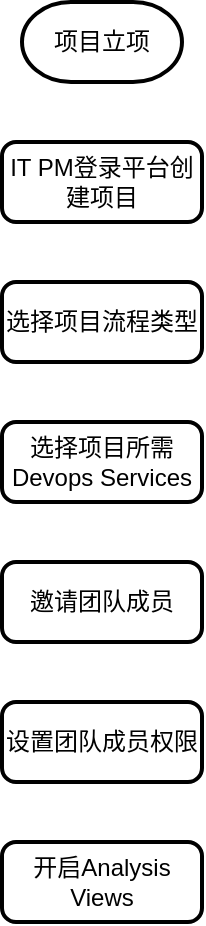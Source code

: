 <mxfile version="15.1.0" type="github">
  <diagram id="lCeZbRL9sc3tYvRht575" name="Page-1">
    <mxGraphModel dx="1278" dy="579" grid="1" gridSize="10" guides="1" tooltips="1" connect="1" arrows="1" fold="1" page="1" pageScale="1" pageWidth="827" pageHeight="1169" math="0" shadow="0">
      <root>
        <mxCell id="0" />
        <mxCell id="1" parent="0" />
        <mxCell id="DfWAbS5h_NvvGpuiU_qf-1" value="项目立项" style="strokeWidth=2;html=1;shape=mxgraph.flowchart.terminator;whiteSpace=wrap;" vertex="1" parent="1">
          <mxGeometry x="334" y="200" width="80" height="40" as="geometry" />
        </mxCell>
        <mxCell id="DfWAbS5h_NvvGpuiU_qf-2" value="IT PM登录平台创建项目" style="rounded=1;whiteSpace=wrap;html=1;absoluteArcSize=1;arcSize=14;strokeWidth=2;" vertex="1" parent="1">
          <mxGeometry x="324" y="270" width="100" height="40" as="geometry" />
        </mxCell>
        <mxCell id="DfWAbS5h_NvvGpuiU_qf-3" value="选择项目流程类型" style="rounded=1;whiteSpace=wrap;html=1;absoluteArcSize=1;arcSize=14;strokeWidth=2;" vertex="1" parent="1">
          <mxGeometry x="324" y="340" width="100" height="40" as="geometry" />
        </mxCell>
        <mxCell id="DfWAbS5h_NvvGpuiU_qf-4" value="&lt;div&gt;&lt;span&gt;选择项目所需Devops Services&lt;/span&gt;&lt;/div&gt;" style="rounded=1;whiteSpace=wrap;html=1;absoluteArcSize=1;arcSize=14;strokeWidth=2;" vertex="1" parent="1">
          <mxGeometry x="324" y="410" width="100" height="40" as="geometry" />
        </mxCell>
        <mxCell id="DfWAbS5h_NvvGpuiU_qf-5" value="&lt;div&gt;&lt;span&gt;邀请团队成员&lt;/span&gt;&lt;/div&gt;" style="rounded=1;whiteSpace=wrap;html=1;absoluteArcSize=1;arcSize=14;strokeWidth=2;" vertex="1" parent="1">
          <mxGeometry x="324" y="480" width="100" height="40" as="geometry" />
        </mxCell>
        <mxCell id="DfWAbS5h_NvvGpuiU_qf-6" value="&lt;div&gt;&lt;span&gt;设置团队成员权限&lt;/span&gt;&lt;/div&gt;" style="rounded=1;whiteSpace=wrap;html=1;absoluteArcSize=1;arcSize=14;strokeWidth=2;" vertex="1" parent="1">
          <mxGeometry x="324" y="550" width="100" height="40" as="geometry" />
        </mxCell>
        <mxCell id="DfWAbS5h_NvvGpuiU_qf-7" value="&lt;div&gt;&lt;span&gt;开启Analysis Views&lt;/span&gt;&lt;/div&gt;" style="rounded=1;whiteSpace=wrap;html=1;absoluteArcSize=1;arcSize=14;strokeWidth=2;" vertex="1" parent="1">
          <mxGeometry x="324" y="620" width="100" height="40" as="geometry" />
        </mxCell>
      </root>
    </mxGraphModel>
  </diagram>
</mxfile>
